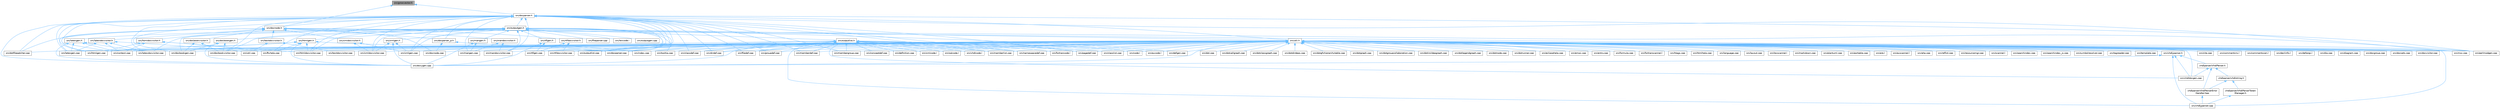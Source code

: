 digraph "src/growvector.h"
{
 // INTERACTIVE_SVG=YES
 // LATEX_PDF_SIZE
  bgcolor="transparent";
  edge [fontname=Helvetica,fontsize=10,labelfontname=Helvetica,labelfontsize=10];
  node [fontname=Helvetica,fontsize=10,shape=box,height=0.2,width=0.4];
  Node1 [label="src/growvector.h",height=0.2,width=0.4,color="gray40", fillcolor="grey60", style="filled", fontcolor="black",tooltip=" "];
  Node1 -> Node2 [dir="back",color="steelblue1",style="solid"];
  Node2 [label="src/docnode.h",height=0.2,width=0.4,color="grey40", fillcolor="white", style="filled",URL="$de/d2b/docnode_8h.html",tooltip=" "];
  Node2 -> Node3 [dir="back",color="steelblue1",style="solid"];
  Node3 [label="src/docbookvisitor.h",height=0.2,width=0.4,color="grey40", fillcolor="white", style="filled",URL="$de/dcd/docbookvisitor_8h.html",tooltip=" "];
  Node3 -> Node4 [dir="back",color="steelblue1",style="solid"];
  Node4 [label="src/docbookgen.cpp",height=0.2,width=0.4,color="grey40", fillcolor="white", style="filled",URL="$d8/d29/docbookgen_8cpp.html",tooltip=" "];
  Node3 -> Node5 [dir="back",color="steelblue1",style="solid"];
  Node5 [label="src/docbookvisitor.cpp",height=0.2,width=0.4,color="grey40", fillcolor="white", style="filled",URL="$dc/d05/docbookvisitor_8cpp.html",tooltip=" "];
  Node2 -> Node6 [dir="back",color="steelblue1",style="solid"];
  Node6 [label="src/docnode.cpp",height=0.2,width=0.4,color="grey40", fillcolor="white", style="filled",URL="$d0/d2b/docnode_8cpp.html",tooltip=" "];
  Node2 -> Node7 [dir="back",color="steelblue1",style="solid"];
  Node7 [label="src/docparser_p.h",height=0.2,width=0.4,color="grey40", fillcolor="white", style="filled",URL="$df/dc9/docparser__p_8h.html",tooltip="Private header shared between docparser.cpp and docnode.cpp."];
  Node7 -> Node6 [dir="back",color="steelblue1",style="solid"];
  Node7 -> Node8 [dir="back",color="steelblue1",style="solid"];
  Node8 [label="src/docparser.cpp",height=0.2,width=0.4,color="grey40", fillcolor="white", style="filled",URL="$da/d17/docparser_8cpp.html",tooltip=" "];
  Node2 -> Node9 [dir="back",color="steelblue1",style="solid"];
  Node9 [label="src/dotfilepatcher.cpp",height=0.2,width=0.4,color="grey40", fillcolor="white", style="filled",URL="$d9/d92/dotfilepatcher_8cpp.html",tooltip=" "];
  Node2 -> Node10 [dir="back",color="steelblue1",style="solid"];
  Node10 [label="src/htmldocvisitor.h",height=0.2,width=0.4,color="grey40", fillcolor="white", style="filled",URL="$d0/d71/htmldocvisitor_8h.html",tooltip=" "];
  Node10 -> Node11 [dir="back",color="steelblue1",style="solid"];
  Node11 [label="src/context.cpp",height=0.2,width=0.4,color="grey40", fillcolor="white", style="filled",URL="$db/d12/context_8cpp.html",tooltip=" "];
  Node10 -> Node12 [dir="back",color="steelblue1",style="solid"];
  Node12 [label="src/ftvhelp.cpp",height=0.2,width=0.4,color="grey40", fillcolor="white", style="filled",URL="$db/d41/ftvhelp_8cpp.html",tooltip=" "];
  Node10 -> Node13 [dir="back",color="steelblue1",style="solid"];
  Node13 [label="src/htmldocvisitor.cpp",height=0.2,width=0.4,color="grey40", fillcolor="white", style="filled",URL="$da/db0/htmldocvisitor_8cpp.html",tooltip=" "];
  Node10 -> Node14 [dir="back",color="steelblue1",style="solid"];
  Node14 [label="src/htmlgen.cpp",height=0.2,width=0.4,color="grey40", fillcolor="white", style="filled",URL="$d8/d6e/htmlgen_8cpp.html",tooltip=" "];
  Node2 -> Node14 [dir="back",color="steelblue1",style="solid"];
  Node2 -> Node15 [dir="back",color="steelblue1",style="solid"];
  Node15 [label="src/latexdocvisitor.h",height=0.2,width=0.4,color="grey40", fillcolor="white", style="filled",URL="$d8/d99/latexdocvisitor_8h.html",tooltip=" "];
  Node15 -> Node11 [dir="back",color="steelblue1",style="solid"];
  Node15 -> Node16 [dir="back",color="steelblue1",style="solid"];
  Node16 [label="src/latexdocvisitor.cpp",height=0.2,width=0.4,color="grey40", fillcolor="white", style="filled",URL="$d1/d4e/latexdocvisitor_8cpp.html",tooltip=" "];
  Node15 -> Node17 [dir="back",color="steelblue1",style="solid"];
  Node17 [label="src/latexgen.cpp",height=0.2,width=0.4,color="grey40", fillcolor="white", style="filled",URL="$d4/d42/latexgen_8cpp.html",tooltip=" "];
  Node15 -> Node18 [dir="back",color="steelblue1",style="solid"];
  Node18 [label="src/util.cpp",height=0.2,width=0.4,color="grey40", fillcolor="white", style="filled",URL="$df/d2d/util_8cpp.html",tooltip=" "];
  Node2 -> Node17 [dir="back",color="steelblue1",style="solid"];
  Node2 -> Node19 [dir="back",color="steelblue1",style="solid"];
  Node19 [label="src/mandocvisitor.h",height=0.2,width=0.4,color="grey40", fillcolor="white", style="filled",URL="$d6/d6e/mandocvisitor_8h.html",tooltip=" "];
  Node19 -> Node20 [dir="back",color="steelblue1",style="solid"];
  Node20 [label="src/mandocvisitor.cpp",height=0.2,width=0.4,color="grey40", fillcolor="white", style="filled",URL="$d8/dde/mandocvisitor_8cpp.html",tooltip=" "];
  Node19 -> Node21 [dir="back",color="steelblue1",style="solid"];
  Node21 [label="src/mangen.cpp",height=0.2,width=0.4,color="grey40", fillcolor="white", style="filled",URL="$d7/de7/mangen_8cpp.html",tooltip=" "];
  Node2 -> Node22 [dir="back",color="steelblue1",style="solid"];
  Node22 [label="src/msc.cpp",height=0.2,width=0.4,color="grey40", fillcolor="white", style="filled",URL="$db/d33/msc_8cpp.html",tooltip=" "];
  Node2 -> Node23 [dir="back",color="steelblue1",style="solid"];
  Node23 [label="src/perlmodgen.cpp",height=0.2,width=0.4,color="grey40", fillcolor="white", style="filled",URL="$de/dd0/perlmodgen_8cpp.html",tooltip=" "];
  Node2 -> Node24 [dir="back",color="steelblue1",style="solid"];
  Node24 [label="src/rtfdocvisitor.h",height=0.2,width=0.4,color="grey40", fillcolor="white", style="filled",URL="$d1/da7/rtfdocvisitor_8h.html",tooltip=" "];
  Node24 -> Node25 [dir="back",color="steelblue1",style="solid"];
  Node25 [label="src/rtfdocvisitor.cpp",height=0.2,width=0.4,color="grey40", fillcolor="white", style="filled",URL="$de/d9a/rtfdocvisitor_8cpp.html",tooltip=" "];
  Node24 -> Node26 [dir="back",color="steelblue1",style="solid"];
  Node26 [label="src/rtfgen.cpp",height=0.2,width=0.4,color="grey40", fillcolor="white", style="filled",URL="$d0/d9c/rtfgen_8cpp.html",tooltip=" "];
  Node2 -> Node27 [dir="back",color="steelblue1",style="solid"];
  Node27 [label="src/textdocvisitor.h",height=0.2,width=0.4,color="grey40", fillcolor="white", style="filled",URL="$dd/d66/textdocvisitor_8h.html",tooltip=" "];
  Node27 -> Node28 [dir="back",color="steelblue1",style="solid"];
  Node28 [label="src/textdocvisitor.cpp",height=0.2,width=0.4,color="grey40", fillcolor="white", style="filled",URL="$d3/da6/textdocvisitor_8cpp.html",tooltip=" "];
  Node27 -> Node18 [dir="back",color="steelblue1",style="solid"];
  Node2 -> Node29 [dir="back",color="steelblue1",style="solid"];
  Node29 [label="src/xmldocvisitor.h",height=0.2,width=0.4,color="grey40", fillcolor="white", style="filled",URL="$df/d2b/xmldocvisitor_8h.html",tooltip=" "];
  Node29 -> Node30 [dir="back",color="steelblue1",style="solid"];
  Node30 [label="src/xmldocvisitor.cpp",height=0.2,width=0.4,color="grey40", fillcolor="white", style="filled",URL="$dd/db6/xmldocvisitor_8cpp.html",tooltip=" "];
  Node29 -> Node31 [dir="back",color="steelblue1",style="solid"];
  Node31 [label="src/xmlgen.cpp",height=0.2,width=0.4,color="grey40", fillcolor="white", style="filled",URL="$d0/dc3/xmlgen_8cpp.html",tooltip=" "];
  Node1 -> Node32 [dir="back",color="steelblue1",style="solid"];
  Node32 [label="src/docparser.h",height=0.2,width=0.4,color="grey40", fillcolor="white", style="filled",URL="$de/d9c/docparser_8h.html",tooltip=" "];
  Node32 -> Node33 [dir="back",color="steelblue1",style="solid"];
  Node33 [label="src/classdef.cpp",height=0.2,width=0.4,color="grey40", fillcolor="white", style="filled",URL="$de/d89/classdef_8cpp.html",tooltip=" "];
  Node32 -> Node11 [dir="back",color="steelblue1",style="solid"];
  Node32 -> Node34 [dir="back",color="steelblue1",style="solid"];
  Node34 [label="src/dirdef.cpp",height=0.2,width=0.4,color="grey40", fillcolor="white", style="filled",URL="$d8/d52/dirdef_8cpp.html",tooltip=" "];
  Node32 -> Node4 [dir="back",color="steelblue1",style="solid"];
  Node32 -> Node5 [dir="back",color="steelblue1",style="solid"];
  Node32 -> Node2 [dir="back",color="steelblue1",style="solid"];
  Node32 -> Node8 [dir="back",color="steelblue1",style="solid"];
  Node32 -> Node7 [dir="back",color="steelblue1",style="solid"];
  Node32 -> Node9 [dir="back",color="steelblue1",style="solid"];
  Node32 -> Node35 [dir="back",color="steelblue1",style="solid"];
  Node35 [label="src/doxygen.cpp",height=0.2,width=0.4,color="grey40", fillcolor="white", style="filled",URL="$dc/d98/doxygen_8cpp.html",tooltip=" "];
  Node32 -> Node36 [dir="back",color="steelblue1",style="solid"];
  Node36 [label="src/filedef.cpp",height=0.2,width=0.4,color="grey40", fillcolor="white", style="filled",URL="$d6/ddc/filedef_8cpp.html",tooltip=" "];
  Node32 -> Node12 [dir="back",color="steelblue1",style="solid"];
  Node32 -> Node37 [dir="back",color="steelblue1",style="solid"];
  Node37 [label="src/groupdef.cpp",height=0.2,width=0.4,color="grey40", fillcolor="white", style="filled",URL="$d6/d42/groupdef_8cpp.html",tooltip=" "];
  Node32 -> Node13 [dir="back",color="steelblue1",style="solid"];
  Node32 -> Node14 [dir="back",color="steelblue1",style="solid"];
  Node32 -> Node16 [dir="back",color="steelblue1",style="solid"];
  Node32 -> Node17 [dir="back",color="steelblue1",style="solid"];
  Node32 -> Node20 [dir="back",color="steelblue1",style="solid"];
  Node32 -> Node21 [dir="back",color="steelblue1",style="solid"];
  Node32 -> Node38 [dir="back",color="steelblue1",style="solid"];
  Node38 [label="src/memberdef.cpp",height=0.2,width=0.4,color="grey40", fillcolor="white", style="filled",URL="$d0/d72/memberdef_8cpp.html",tooltip=" "];
  Node32 -> Node39 [dir="back",color="steelblue1",style="solid"];
  Node39 [label="src/membergroup.cpp",height=0.2,width=0.4,color="grey40", fillcolor="white", style="filled",URL="$d6/d18/membergroup_8cpp.html",tooltip=" "];
  Node32 -> Node40 [dir="back",color="steelblue1",style="solid"];
  Node40 [label="src/memberlist.cpp",height=0.2,width=0.4,color="grey40", fillcolor="white", style="filled",URL="$d0/d14/memberlist_8cpp.html",tooltip=" "];
  Node32 -> Node22 [dir="back",color="steelblue1",style="solid"];
  Node32 -> Node41 [dir="back",color="steelblue1",style="solid"];
  Node41 [label="src/namespacedef.cpp",height=0.2,width=0.4,color="grey40", fillcolor="white", style="filled",URL="$d7/d1c/namespacedef_8cpp.html",tooltip=" "];
  Node32 -> Node42 [dir="back",color="steelblue1",style="solid"];
  Node42 [label="src/outputgen.h",height=0.2,width=0.4,color="grey40", fillcolor="white", style="filled",URL="$df/d06/outputgen_8h.html",tooltip=" "];
  Node42 -> Node43 [dir="back",color="steelblue1",style="solid"];
  Node43 [label="src/defgen.cpp",height=0.2,width=0.4,color="grey40", fillcolor="white", style="filled",URL="$d3/d17/defgen_8cpp.html",tooltip=" "];
  Node42 -> Node4 [dir="back",color="steelblue1",style="solid"];
  Node42 -> Node44 [dir="back",color="steelblue1",style="solid"];
  Node44 [label="src/docbookgen.h",height=0.2,width=0.4,color="grey40", fillcolor="white", style="filled",URL="$de/dea/docbookgen_8h.html",tooltip=" "];
  Node44 -> Node4 [dir="back",color="steelblue1",style="solid"];
  Node44 -> Node5 [dir="back",color="steelblue1",style="solid"];
  Node44 -> Node35 [dir="back",color="steelblue1",style="solid"];
  Node42 -> Node5 [dir="back",color="steelblue1",style="solid"];
  Node42 -> Node45 [dir="back",color="steelblue1",style="solid"];
  Node45 [label="src/fileparser.cpp",height=0.2,width=0.4,color="grey40", fillcolor="white", style="filled",URL="$d9/d74/fileparser_8cpp.html",tooltip=" "];
  Node42 -> Node13 [dir="back",color="steelblue1",style="solid"];
  Node42 -> Node46 [dir="back",color="steelblue1",style="solid"];
  Node46 [label="src/htmlgen.h",height=0.2,width=0.4,color="grey40", fillcolor="white", style="filled",URL="$d8/d56/htmlgen_8h.html",tooltip=" "];
  Node46 -> Node11 [dir="back",color="steelblue1",style="solid"];
  Node46 -> Node35 [dir="back",color="steelblue1",style="solid"];
  Node46 -> Node12 [dir="back",color="steelblue1",style="solid"];
  Node46 -> Node13 [dir="back",color="steelblue1",style="solid"];
  Node46 -> Node14 [dir="back",color="steelblue1",style="solid"];
  Node46 -> Node47 [dir="back",color="steelblue1",style="solid"];
  Node47 [label="src/index.cpp",height=0.2,width=0.4,color="grey40", fillcolor="white", style="filled",URL="$db/d14/index_8cpp.html",tooltip="This file contains functions for the various index pages."];
  Node42 -> Node16 [dir="back",color="steelblue1",style="solid"];
  Node42 -> Node48 [dir="back",color="steelblue1",style="solid"];
  Node48 [label="src/latexgen.h",height=0.2,width=0.4,color="grey40", fillcolor="white", style="filled",URL="$d6/d9c/latexgen_8h.html",tooltip=" "];
  Node48 -> Node11 [dir="back",color="steelblue1",style="solid"];
  Node48 -> Node35 [dir="back",color="steelblue1",style="solid"];
  Node48 -> Node16 [dir="back",color="steelblue1",style="solid"];
  Node48 -> Node17 [dir="back",color="steelblue1",style="solid"];
  Node42 -> Node49 [dir="back",color="steelblue1",style="solid"];
  Node49 [label="src/lexcode.l",height=0.2,width=0.4,color="grey40", fillcolor="white", style="filled",URL="$d0/d7e/lexcode_8l.html",tooltip=" "];
  Node42 -> Node20 [dir="back",color="steelblue1",style="solid"];
  Node42 -> Node50 [dir="back",color="steelblue1",style="solid"];
  Node50 [label="src/mangen.h",height=0.2,width=0.4,color="grey40", fillcolor="white", style="filled",URL="$da/dc0/mangen_8h.html",tooltip=" "];
  Node50 -> Node35 [dir="back",color="steelblue1",style="solid"];
  Node50 -> Node21 [dir="back",color="steelblue1",style="solid"];
  Node42 -> Node51 [dir="back",color="steelblue1",style="solid"];
  Node51 [label="src/outputgen.cpp",height=0.2,width=0.4,color="grey40", fillcolor="white", style="filled",URL="$d0/d17/outputgen_8cpp.html",tooltip=" "];
  Node42 -> Node52 [dir="back",color="steelblue1",style="solid"];
  Node52 [label="src/outputlist.cpp",height=0.2,width=0.4,color="grey40", fillcolor="white", style="filled",URL="$db/dd8/outputlist_8cpp.html",tooltip=" "];
  Node42 -> Node53 [dir="back",color="steelblue1",style="solid"];
  Node53 [label="src/outputlist.h",height=0.2,width=0.4,color="grey40", fillcolor="white", style="filled",URL="$d2/db9/outputlist_8h.html",tooltip=" "];
  Node53 -> Node33 [dir="back",color="steelblue1",style="solid"];
  Node53 -> Node54 [dir="back",color="steelblue1",style="solid"];
  Node54 [label="src/classlist.cpp",height=0.2,width=0.4,color="grey40", fillcolor="white", style="filled",URL="$d6/d10/classlist_8cpp.html",tooltip=" "];
  Node53 -> Node55 [dir="back",color="steelblue1",style="solid"];
  Node55 [label="src/code.l",height=0.2,width=0.4,color="grey40", fillcolor="white", style="filled",URL="$da/d1f/code_8l.html",tooltip=" "];
  Node53 -> Node56 [dir="back",color="steelblue1",style="solid"];
  Node56 [label="src/conceptdef.cpp",height=0.2,width=0.4,color="grey40", fillcolor="white", style="filled",URL="$d8/d0a/conceptdef_8cpp.html",tooltip=" "];
  Node53 -> Node57 [dir="back",color="steelblue1",style="solid"];
  Node57 [label="src/definition.cpp",height=0.2,width=0.4,color="grey40", fillcolor="white", style="filled",URL="$d3/dea/definition_8cpp.html",tooltip=" "];
  Node53 -> Node34 [dir="back",color="steelblue1",style="solid"];
  Node53 -> Node35 [dir="back",color="steelblue1",style="solid"];
  Node53 -> Node36 [dir="back",color="steelblue1",style="solid"];
  Node53 -> Node58 [dir="back",color="steelblue1",style="solid"];
  Node58 [label="src/fortrancode.l",height=0.2,width=0.4,color="grey40", fillcolor="white", style="filled",URL="$d9/d5b/fortrancode_8l.html",tooltip=" "];
  Node53 -> Node37 [dir="back",color="steelblue1",style="solid"];
  Node53 -> Node47 [dir="back",color="steelblue1",style="solid"];
  Node53 -> Node38 [dir="back",color="steelblue1",style="solid"];
  Node53 -> Node39 [dir="back",color="steelblue1",style="solid"];
  Node53 -> Node40 [dir="back",color="steelblue1",style="solid"];
  Node53 -> Node41 [dir="back",color="steelblue1",style="solid"];
  Node53 -> Node52 [dir="back",color="steelblue1",style="solid"];
  Node53 -> Node59 [dir="back",color="steelblue1",style="solid"];
  Node59 [label="src/pagedef.cpp",height=0.2,width=0.4,color="grey40", fillcolor="white", style="filled",URL="$d9/db4/pagedef_8cpp.html",tooltip=" "];
  Node53 -> Node60 [dir="back",color="steelblue1",style="solid"];
  Node60 [label="src/pycode.l",height=0.2,width=0.4,color="grey40", fillcolor="white", style="filled",URL="$d3/ded/pycode_8l.html",tooltip=" "];
  Node53 -> Node61 [dir="back",color="steelblue1",style="solid"];
  Node61 [label="src/sqlcode.l",height=0.2,width=0.4,color="grey40", fillcolor="white", style="filled",URL="$d2/dda/sqlcode_8l.html",tooltip=" "];
  Node53 -> Node18 [dir="back",color="steelblue1",style="solid"];
  Node53 -> Node62 [dir="back",color="steelblue1",style="solid"];
  Node62 [label="src/vhdlcode.l",height=0.2,width=0.4,color="grey40", fillcolor="white", style="filled",URL="$d5/d6a/vhdlcode_8l.html",tooltip=" "];
  Node53 -> Node63 [dir="back",color="steelblue1",style="solid"];
  Node63 [label="src/vhdldocgen.cpp",height=0.2,width=0.4,color="grey40", fillcolor="white", style="filled",URL="$de/dea/vhdldocgen_8cpp.html",tooltip=" "];
  Node53 -> Node64 [dir="back",color="steelblue1",style="solid"];
  Node64 [label="src/vhdljjparser.cpp",height=0.2,width=0.4,color="grey40", fillcolor="white", style="filled",URL="$d1/d86/vhdljjparser_8cpp.html",tooltip=" "];
  Node53 -> Node65 [dir="back",color="steelblue1",style="solid"];
  Node65 [label="src/xmlcode.l",height=0.2,width=0.4,color="grey40", fillcolor="white", style="filled",URL="$dc/dc1/xmlcode_8l.html",tooltip=" "];
  Node42 -> Node25 [dir="back",color="steelblue1",style="solid"];
  Node42 -> Node66 [dir="back",color="steelblue1",style="solid"];
  Node66 [label="src/rtfgen.h",height=0.2,width=0.4,color="grey40", fillcolor="white", style="filled",URL="$d4/daa/rtfgen_8h.html",tooltip=" "];
  Node66 -> Node35 [dir="back",color="steelblue1",style="solid"];
  Node66 -> Node26 [dir="back",color="steelblue1",style="solid"];
  Node42 -> Node67 [dir="back",color="steelblue1",style="solid"];
  Node67 [label="src/tooltip.cpp",height=0.2,width=0.4,color="grey40", fillcolor="white", style="filled",URL="$d7/d56/tooltip_8cpp.html",tooltip=" "];
  Node42 -> Node68 [dir="back",color="steelblue1",style="solid"];
  Node68 [label="src/util.h",height=0.2,width=0.4,color="grey40", fillcolor="white", style="filled",URL="$d8/d3c/util_8h.html",tooltip="A bunch of utility functions."];
  Node68 -> Node69 [dir="back",color="steelblue1",style="solid"];
  Node69 [label="src/cite.cpp",height=0.2,width=0.4,color="grey40", fillcolor="white", style="filled",URL="$d5/d0b/cite_8cpp.html",tooltip=" "];
  Node68 -> Node33 [dir="back",color="steelblue1",style="solid"];
  Node68 -> Node54 [dir="back",color="steelblue1",style="solid"];
  Node68 -> Node55 [dir="back",color="steelblue1",style="solid"];
  Node68 -> Node70 [dir="back",color="steelblue1",style="solid"];
  Node70 [label="src/commentcnv.l",height=0.2,width=0.4,color="grey40", fillcolor="white", style="filled",URL="$d0/d47/commentcnv_8l.html",tooltip=" "];
  Node68 -> Node71 [dir="back",color="steelblue1",style="solid"];
  Node71 [label="src/commentscan.l",height=0.2,width=0.4,color="grey40", fillcolor="white", style="filled",URL="$d7/d5f/commentscan_8l.html",tooltip=" "];
  Node68 -> Node56 [dir="back",color="steelblue1",style="solid"];
  Node68 -> Node11 [dir="back",color="steelblue1",style="solid"];
  Node68 -> Node72 [dir="back",color="steelblue1",style="solid"];
  Node72 [label="src/declinfo.l",height=0.2,width=0.4,color="grey40", fillcolor="white", style="filled",URL="$d8/d0f/declinfo_8l.html",tooltip=" "];
  Node68 -> Node73 [dir="back",color="steelblue1",style="solid"];
  Node73 [label="src/defargs.l",height=0.2,width=0.4,color="grey40", fillcolor="white", style="filled",URL="$de/df3/defargs_8l.html",tooltip=" "];
  Node68 -> Node43 [dir="back",color="steelblue1",style="solid"];
  Node68 -> Node57 [dir="back",color="steelblue1",style="solid"];
  Node68 -> Node74 [dir="back",color="steelblue1",style="solid"];
  Node74 [label="src/dia.cpp",height=0.2,width=0.4,color="grey40", fillcolor="white", style="filled",URL="$d1/df5/dia_8cpp.html",tooltip=" "];
  Node68 -> Node75 [dir="back",color="steelblue1",style="solid"];
  Node75 [label="src/diagram.cpp",height=0.2,width=0.4,color="grey40", fillcolor="white", style="filled",URL="$da/d0d/diagram_8cpp.html",tooltip=" "];
  Node68 -> Node34 [dir="back",color="steelblue1",style="solid"];
  Node68 -> Node4 [dir="back",color="steelblue1",style="solid"];
  Node68 -> Node5 [dir="back",color="steelblue1",style="solid"];
  Node68 -> Node76 [dir="back",color="steelblue1",style="solid"];
  Node76 [label="src/docgroup.cpp",height=0.2,width=0.4,color="grey40", fillcolor="white", style="filled",URL="$d3/d36/docgroup_8cpp.html",tooltip=" "];
  Node68 -> Node6 [dir="back",color="steelblue1",style="solid"];
  Node68 -> Node8 [dir="back",color="steelblue1",style="solid"];
  Node68 -> Node77 [dir="back",color="steelblue1",style="solid"];
  Node77 [label="src/docsets.cpp",height=0.2,width=0.4,color="grey40", fillcolor="white", style="filled",URL="$d7/d8f/docsets_8cpp.html",tooltip=" "];
  Node68 -> Node78 [dir="back",color="steelblue1",style="solid"];
  Node78 [label="src/docvisitor.cpp",height=0.2,width=0.4,color="grey40", fillcolor="white", style="filled",URL="$da/d39/docvisitor_8cpp.html",tooltip=" "];
  Node68 -> Node79 [dir="back",color="steelblue1",style="solid"];
  Node79 [label="src/dot.cpp",height=0.2,width=0.4,color="grey40", fillcolor="white", style="filled",URL="$de/daa/dot_8cpp.html",tooltip=" "];
  Node68 -> Node80 [dir="back",color="steelblue1",style="solid"];
  Node80 [label="src/dotcallgraph.cpp",height=0.2,width=0.4,color="grey40", fillcolor="white", style="filled",URL="$d4/dd5/dotcallgraph_8cpp.html",tooltip=" "];
  Node68 -> Node81 [dir="back",color="steelblue1",style="solid"];
  Node81 [label="src/dotclassgraph.cpp",height=0.2,width=0.4,color="grey40", fillcolor="white", style="filled",URL="$d4/dcd/dotclassgraph_8cpp.html",tooltip=" "];
  Node68 -> Node82 [dir="back",color="steelblue1",style="solid"];
  Node82 [label="src/dotdirdeps.cpp",height=0.2,width=0.4,color="grey40", fillcolor="white", style="filled",URL="$da/d45/dotdirdeps_8cpp.html",tooltip=" "];
  Node68 -> Node9 [dir="back",color="steelblue1",style="solid"];
  Node68 -> Node83 [dir="back",color="steelblue1",style="solid"];
  Node83 [label="src/dotgfxhierarchytable.cpp",height=0.2,width=0.4,color="grey40", fillcolor="white", style="filled",URL="$d4/d09/dotgfxhierarchytable_8cpp.html",tooltip=" "];
  Node68 -> Node84 [dir="back",color="steelblue1",style="solid"];
  Node84 [label="src/dotgraph.cpp",height=0.2,width=0.4,color="grey40", fillcolor="white", style="filled",URL="$de/d45/dotgraph_8cpp.html",tooltip=" "];
  Node68 -> Node85 [dir="back",color="steelblue1",style="solid"];
  Node85 [label="src/dotgroupcollaboration.cpp",height=0.2,width=0.4,color="grey40", fillcolor="white", style="filled",URL="$d1/d86/dotgroupcollaboration_8cpp.html",tooltip=" "];
  Node68 -> Node86 [dir="back",color="steelblue1",style="solid"];
  Node86 [label="src/dotincldepgraph.cpp",height=0.2,width=0.4,color="grey40", fillcolor="white", style="filled",URL="$da/d57/dotincldepgraph_8cpp.html",tooltip=" "];
  Node68 -> Node87 [dir="back",color="steelblue1",style="solid"];
  Node87 [label="src/dotlegendgraph.cpp",height=0.2,width=0.4,color="grey40", fillcolor="white", style="filled",URL="$d4/d33/dotlegendgraph_8cpp.html",tooltip=" "];
  Node68 -> Node88 [dir="back",color="steelblue1",style="solid"];
  Node88 [label="src/dotnode.cpp",height=0.2,width=0.4,color="grey40", fillcolor="white", style="filled",URL="$df/d58/dotnode_8cpp.html",tooltip=" "];
  Node68 -> Node89 [dir="back",color="steelblue1",style="solid"];
  Node89 [label="src/dotrunner.cpp",height=0.2,width=0.4,color="grey40", fillcolor="white", style="filled",URL="$d1/dfe/dotrunner_8cpp.html",tooltip=" "];
  Node68 -> Node35 [dir="back",color="steelblue1",style="solid"];
  Node68 -> Node90 [dir="back",color="steelblue1",style="solid"];
  Node90 [label="src/eclipsehelp.cpp",height=0.2,width=0.4,color="grey40", fillcolor="white", style="filled",URL="$d8/d56/eclipsehelp_8cpp.html",tooltip=" "];
  Node68 -> Node91 [dir="back",color="steelblue1",style="solid"];
  Node91 [label="src/emoji.cpp",height=0.2,width=0.4,color="grey40", fillcolor="white", style="filled",URL="$d2/d38/emoji_8cpp.html",tooltip=" "];
  Node68 -> Node92 [dir="back",color="steelblue1",style="solid"];
  Node92 [label="src/entry.cpp",height=0.2,width=0.4,color="grey40", fillcolor="white", style="filled",URL="$d2/dd2/entry_8cpp.html",tooltip=" "];
  Node68 -> Node36 [dir="back",color="steelblue1",style="solid"];
  Node68 -> Node93 [dir="back",color="steelblue1",style="solid"];
  Node93 [label="src/formula.cpp",height=0.2,width=0.4,color="grey40", fillcolor="white", style="filled",URL="$d7/d5b/formula_8cpp.html",tooltip=" "];
  Node68 -> Node58 [dir="back",color="steelblue1",style="solid"];
  Node68 -> Node94 [dir="back",color="steelblue1",style="solid"];
  Node94 [label="src/fortranscanner.l",height=0.2,width=0.4,color="grey40", fillcolor="white", style="filled",URL="$dd/d00/fortranscanner_8l.html",tooltip=" "];
  Node68 -> Node12 [dir="back",color="steelblue1",style="solid"];
  Node68 -> Node37 [dir="back",color="steelblue1",style="solid"];
  Node68 -> Node95 [dir="back",color="steelblue1",style="solid"];
  Node95 [label="src/htags.cpp",height=0.2,width=0.4,color="grey40", fillcolor="white", style="filled",URL="$d9/db7/htags_8cpp.html",tooltip=" "];
  Node68 -> Node13 [dir="back",color="steelblue1",style="solid"];
  Node68 -> Node14 [dir="back",color="steelblue1",style="solid"];
  Node68 -> Node96 [dir="back",color="steelblue1",style="solid"];
  Node96 [label="src/htmlhelp.cpp",height=0.2,width=0.4,color="grey40", fillcolor="white", style="filled",URL="$d3/d4b/htmlhelp_8cpp.html",tooltip=" "];
  Node68 -> Node47 [dir="back",color="steelblue1",style="solid"];
  Node68 -> Node97 [dir="back",color="steelblue1",style="solid"];
  Node97 [label="src/language.cpp",height=0.2,width=0.4,color="grey40", fillcolor="white", style="filled",URL="$d2/d48/language_8cpp.html",tooltip=" "];
  Node68 -> Node16 [dir="back",color="steelblue1",style="solid"];
  Node68 -> Node17 [dir="back",color="steelblue1",style="solid"];
  Node68 -> Node98 [dir="back",color="steelblue1",style="solid"];
  Node98 [label="src/layout.cpp",height=0.2,width=0.4,color="grey40", fillcolor="white", style="filled",URL="$db/d16/layout_8cpp.html",tooltip=" "];
  Node68 -> Node99 [dir="back",color="steelblue1",style="solid"];
  Node99 [label="src/lexscanner.l",height=0.2,width=0.4,color="grey40", fillcolor="white", style="filled",URL="$d4/d7d/lexscanner_8l.html",tooltip=" "];
  Node68 -> Node20 [dir="back",color="steelblue1",style="solid"];
  Node68 -> Node21 [dir="back",color="steelblue1",style="solid"];
  Node68 -> Node100 [dir="back",color="steelblue1",style="solid"];
  Node100 [label="src/markdown.cpp",height=0.2,width=0.4,color="grey40", fillcolor="white", style="filled",URL="$de/d04/markdown_8cpp.html",tooltip=" "];
  Node68 -> Node38 [dir="back",color="steelblue1",style="solid"];
  Node68 -> Node39 [dir="back",color="steelblue1",style="solid"];
  Node68 -> Node40 [dir="back",color="steelblue1",style="solid"];
  Node68 -> Node22 [dir="back",color="steelblue1",style="solid"];
  Node68 -> Node41 [dir="back",color="steelblue1",style="solid"];
  Node68 -> Node59 [dir="back",color="steelblue1",style="solid"];
  Node68 -> Node23 [dir="back",color="steelblue1",style="solid"];
  Node68 -> Node101 [dir="back",color="steelblue1",style="solid"];
  Node101 [label="src/plantuml.cpp",height=0.2,width=0.4,color="grey40", fillcolor="white", style="filled",URL="$d7/d5b/plantuml_8cpp.html",tooltip=" "];
  Node68 -> Node102 [dir="back",color="steelblue1",style="solid"];
  Node102 [label="src/portable.cpp",height=0.2,width=0.4,color="grey40", fillcolor="white", style="filled",URL="$d0/d1c/portable_8cpp.html",tooltip=" "];
  Node68 -> Node103 [dir="back",color="steelblue1",style="solid"];
  Node103 [label="src/pre.l",height=0.2,width=0.4,color="grey40", fillcolor="white", style="filled",URL="$d0/da7/pre_8l.html",tooltip=" "];
  Node68 -> Node60 [dir="back",color="steelblue1",style="solid"];
  Node68 -> Node104 [dir="back",color="steelblue1",style="solid"];
  Node104 [label="src/pyscanner.l",height=0.2,width=0.4,color="grey40", fillcolor="white", style="filled",URL="$de/d2b/pyscanner_8l.html",tooltip=" "];
  Node68 -> Node105 [dir="back",color="steelblue1",style="solid"];
  Node105 [label="src/qhp.cpp",height=0.2,width=0.4,color="grey40", fillcolor="white", style="filled",URL="$d9/d45/qhp_8cpp.html",tooltip=" "];
  Node68 -> Node106 [dir="back",color="steelblue1",style="solid"];
  Node106 [label="src/reflist.cpp",height=0.2,width=0.4,color="grey40", fillcolor="white", style="filled",URL="$d4/d09/reflist_8cpp.html",tooltip=" "];
  Node68 -> Node107 [dir="back",color="steelblue1",style="solid"];
  Node107 [label="src/resourcemgr.cpp",height=0.2,width=0.4,color="grey40", fillcolor="white", style="filled",URL="$d6/dde/resourcemgr_8cpp.html",tooltip=" "];
  Node68 -> Node25 [dir="back",color="steelblue1",style="solid"];
  Node68 -> Node26 [dir="back",color="steelblue1",style="solid"];
  Node68 -> Node108 [dir="back",color="steelblue1",style="solid"];
  Node108 [label="src/scanner.l",height=0.2,width=0.4,color="grey40", fillcolor="white", style="filled",URL="$da/d11/scanner_8l.html",tooltip=" "];
  Node68 -> Node109 [dir="back",color="steelblue1",style="solid"];
  Node109 [label="src/searchindex.cpp",height=0.2,width=0.4,color="grey40", fillcolor="white", style="filled",URL="$d7/d79/searchindex_8cpp.html",tooltip=" "];
  Node68 -> Node110 [dir="back",color="steelblue1",style="solid"];
  Node110 [label="src/searchindex_js.cpp",height=0.2,width=0.4,color="grey40", fillcolor="white", style="filled",URL="$d9/d2f/searchindex__js_8cpp.html",tooltip=" "];
  Node68 -> Node61 [dir="back",color="steelblue1",style="solid"];
  Node68 -> Node111 [dir="back",color="steelblue1",style="solid"];
  Node111 [label="src/symbolresolver.cpp",height=0.2,width=0.4,color="grey40", fillcolor="white", style="filled",URL="$d2/d99/symbolresolver_8cpp.html",tooltip=" "];
  Node68 -> Node112 [dir="back",color="steelblue1",style="solid"];
  Node112 [label="src/tagreader.cpp",height=0.2,width=0.4,color="grey40", fillcolor="white", style="filled",URL="$d4/d7b/tagreader_8cpp.html",tooltip=" "];
  Node68 -> Node113 [dir="back",color="steelblue1",style="solid"];
  Node113 [label="src/template.cpp",height=0.2,width=0.4,color="grey40", fillcolor="white", style="filled",URL="$df/d54/template_8cpp.html",tooltip=" "];
  Node68 -> Node28 [dir="back",color="steelblue1",style="solid"];
  Node68 -> Node67 [dir="back",color="steelblue1",style="solid"];
  Node68 -> Node18 [dir="back",color="steelblue1",style="solid"];
  Node68 -> Node62 [dir="back",color="steelblue1",style="solid"];
  Node68 -> Node63 [dir="back",color="steelblue1",style="solid"];
  Node68 -> Node64 [dir="back",color="steelblue1",style="solid"];
  Node68 -> Node114 [dir="back",color="steelblue1",style="solid"];
  Node114 [label="src/vhdljjparser.h",height=0.2,width=0.4,color="grey40", fillcolor="white", style="filled",URL="$d2/d55/vhdljjparser_8h.html",tooltip=" "];
  Node114 -> Node35 [dir="back",color="steelblue1",style="solid"];
  Node114 -> Node63 [dir="back",color="steelblue1",style="solid"];
  Node114 -> Node64 [dir="back",color="steelblue1",style="solid"];
  Node114 -> Node115 [dir="back",color="steelblue1",style="solid"];
  Node115 [label="vhdlparser/VhdlParser.h",height=0.2,width=0.4,color="grey40", fillcolor="white", style="filled",URL="$d5/df9/_vhdl_parser_8h.html",tooltip=" "];
  Node115 -> Node63 [dir="back",color="steelblue1",style="solid"];
  Node115 -> Node116 [dir="back",color="steelblue1",style="solid"];
  Node116 [label="vhdlparser/VhdlParserError\lHandler.hpp",height=0.2,width=0.4,color="grey40", fillcolor="white", style="filled",URL="$d2/dc3/_vhdl_parser_error_handler_8hpp.html",tooltip=" "];
  Node116 -> Node64 [dir="back",color="steelblue1",style="solid"];
  Node115 -> Node117 [dir="back",color="steelblue1",style="solid"];
  Node117 [label="vhdlparser/vhdlstring.h",height=0.2,width=0.4,color="grey40", fillcolor="white", style="filled",URL="$d9/d48/vhdlstring_8h.html",tooltip=" "];
  Node117 -> Node116 [dir="back",color="steelblue1",style="solid"];
  Node117 -> Node118 [dir="back",color="steelblue1",style="solid"];
  Node118 [label="vhdlparser/VhdlParserToken\lManager.h",height=0.2,width=0.4,color="grey40", fillcolor="white", style="filled",URL="$d7/dad/_vhdl_parser_token_manager_8h.html",tooltip=" "];
  Node118 -> Node64 [dir="back",color="steelblue1",style="solid"];
  Node68 -> Node65 [dir="back",color="steelblue1",style="solid"];
  Node68 -> Node30 [dir="back",color="steelblue1",style="solid"];
  Node68 -> Node31 [dir="back",color="steelblue1",style="solid"];
  Node42 -> Node30 [dir="back",color="steelblue1",style="solid"];
  Node42 -> Node31 [dir="back",color="steelblue1",style="solid"];
  Node42 -> Node119 [dir="back",color="steelblue1",style="solid"];
  Node119 [label="src/xmlgen.h",height=0.2,width=0.4,color="grey40", fillcolor="white", style="filled",URL="$d9/d67/xmlgen_8h.html",tooltip=" "];
  Node119 -> Node35 [dir="back",color="steelblue1",style="solid"];
  Node119 -> Node30 [dir="back",color="steelblue1",style="solid"];
  Node119 -> Node31 [dir="back",color="steelblue1",style="solid"];
  Node32 -> Node52 [dir="back",color="steelblue1",style="solid"];
  Node32 -> Node59 [dir="back",color="steelblue1",style="solid"];
  Node32 -> Node23 [dir="back",color="steelblue1",style="solid"];
  Node32 -> Node25 [dir="back",color="steelblue1",style="solid"];
  Node32 -> Node26 [dir="back",color="steelblue1",style="solid"];
  Node32 -> Node68 [dir="back",color="steelblue1",style="solid"];
  Node32 -> Node30 [dir="back",color="steelblue1",style="solid"];
  Node32 -> Node31 [dir="back",color="steelblue1",style="solid"];
}
